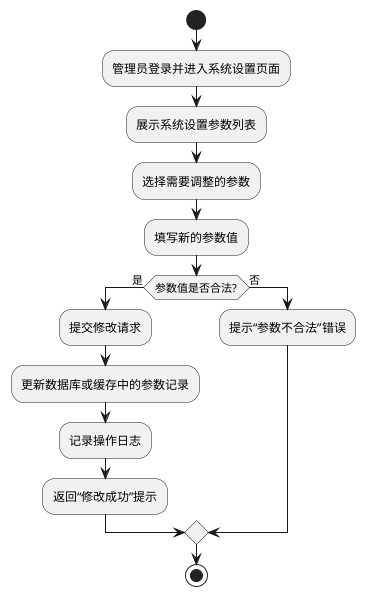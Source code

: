 @startuml
start

:管理员登录并进入系统设置页面;
    :展示系统设置参数列表;
    :选择需要调整的参数;
    :填写新的参数值;
    if (参数值是否合法?) then (是)
      :提交修改请求;
      :更新数据库或缓存中的参数记录;
      :记录操作日志;
      :返回“修改成功”提示;
    else (否)
      :提示“参数不合法”错误;
    endif
stop
@enduml
